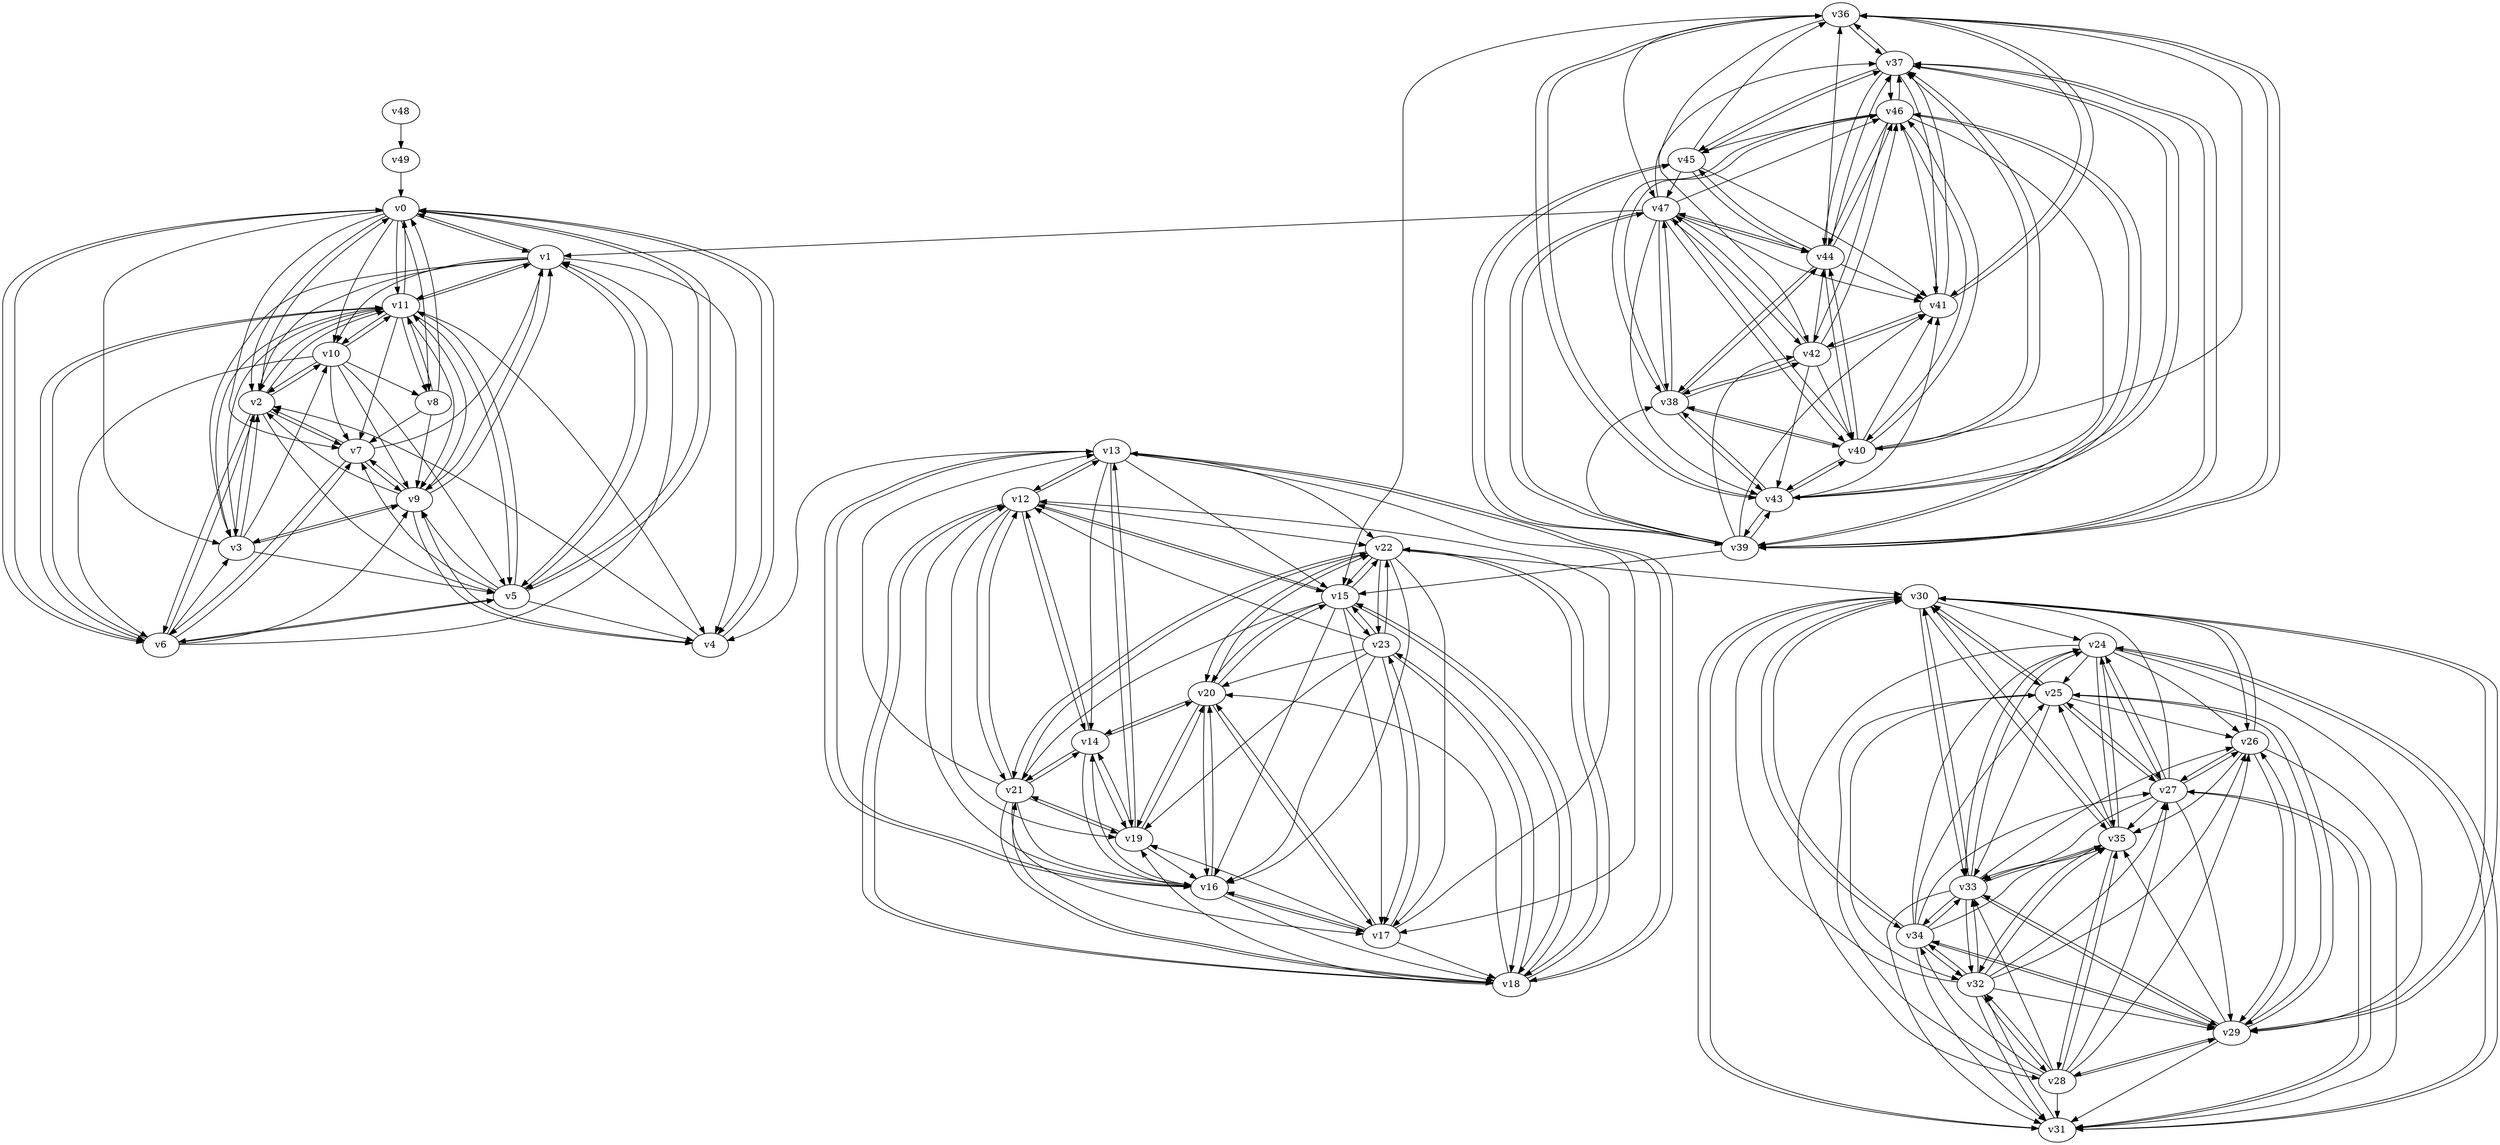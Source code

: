 digraph buchi_test071 {
    v0 [name="v0", player=1, priority=1];
    v1 [name="v1", player=1, priority=1];
    v2 [name="v2", player=1, priority=1];
    v3 [name="v3", player=0, priority=1];
    v4 [name="v4", player=1, priority=0];
    v5 [name="v5", player=1, priority=0];
    v6 [name="v6", player=0, priority=0];
    v7 [name="v7", player=1, priority=0];
    v8 [name="v8", player=1, priority=1];
    v9 [name="v9", player=0, priority=0];
    v10 [name="v10", player=0, priority=1];
    v11 [name="v11", player=0, priority=0];
    v12 [name="v12", player=0, priority=0];
    v13 [name="v13", player=1, priority=0];
    v14 [name="v14", player=0, priority=1];
    v15 [name="v15", player=1, priority=0];
    v16 [name="v16", player=1, priority=1];
    v17 [name="v17", player=1, priority=0];
    v18 [name="v18", player=0, priority=0];
    v19 [name="v19", player=1, priority=0];
    v20 [name="v20", player=0, priority=1];
    v21 [name="v21", player=0, priority=1];
    v22 [name="v22", player=0, priority=1];
    v23 [name="v23", player=0, priority=1];
    v24 [name="v24", player=0, priority=0];
    v25 [name="v25", player=1, priority=0];
    v26 [name="v26", player=1, priority=1];
    v27 [name="v27", player=0, priority=1];
    v28 [name="v28", player=0, priority=0];
    v29 [name="v29", player=1, priority=0];
    v30 [name="v30", player=0, priority=0];
    v31 [name="v31", player=0, priority=0];
    v32 [name="v32", player=0, priority=1];
    v33 [name="v33", player=1, priority=1];
    v34 [name="v34", player=1, priority=1];
    v35 [name="v35", player=0, priority=0];
    v36 [name="v36", player=0, priority=0];
    v37 [name="v37", player=1, priority=1];
    v38 [name="v38", player=0, priority=1];
    v39 [name="v39", player=1, priority=1];
    v40 [name="v40", player=0, priority=1];
    v41 [name="v41", player=1, priority=0];
    v42 [name="v42", player=0, priority=1];
    v43 [name="v43", player=0, priority=1];
    v44 [name="v44", player=1, priority=1];
    v45 [name="v45", player=0, priority=0];
    v46 [name="v46", player=1, priority=0];
    v47 [name="v47", player=0, priority=0];
    v48 [name="v48", player=0, priority=0];
    v49 [name="v49", player=0, priority=0];
    v15 -> v21;
    v26 -> v30;
    v8 -> v0;
    v8 -> v9;
    v0 -> v5;
    v11 -> v5;
    v40 -> v41;
    v33 -> v29;
    v41 -> v42;
    v4 -> v2;
    v44 -> v38;
    v44 -> v47;
    v34 -> v30;
    v49 -> v0;
    v15 -> v16;
    v18 -> v12;
    v18 -> v21;
    v11 -> v0;
    v40 -> v36;
    v48 -> v49;
    v11 -> v9;
    v33 -> v24;
    v41 -> v37;
    v25 -> v29;
    v3 -> v10;
    v22 -> v23;
    v34 -> v25;
    v14 -> v19;
    v36 -> v43;
    v47 -> v43;
    v21 -> v18;
    v29 -> v31;
    v11 -> v4;
    v10 -> v8;
    v44 -> v37;
    v25 -> v33;
    v3 -> v5;
    v43 -> v41;
    v22 -> v18;
    v28 -> v25;
    v7 -> v2;
    v47 -> v38;
    v28 -> v34;
    v36 -> v47;
    v21 -> v13;
    v29 -> v26;
    v21 -> v22;
    v29 -> v35;
    v40 -> v44;
    v43 -> v36;
    v3 -> v9;
    v36 -> v15;
    v17 -> v20;
    v28 -> v29;
    v36 -> v42;
    v47 -> v42;
    v21 -> v17;
    v29 -> v30;
    v10 -> v7;
    v39 -> v43;
    v2 -> v3;
    v32 -> v31;
    v24 -> v27;
    v43 -> v40;
    v9 -> v11;
    v36 -> v37;
    v47 -> v37;
    v28 -> v33;
    v47 -> v46;
    v6 -> v5;
    v21 -> v12;
    v29 -> v25;
    v42 -> v44;
    v39 -> v38;
    v10 -> v2;
    v10 -> v11;
    v39 -> v47;
    v2 -> v7;
    v32 -> v26;
    v13 -> v22;
    v32 -> v35;
    v16 -> v18;
    v24 -> v31;
    v17 -> v19;
    v6 -> v0;
    v6 -> v9;
    v21 -> v16;
    v10 -> v6;
    v39 -> v42;
    v2 -> v11;
    v13 -> v17;
    v32 -> v30;
    v16 -> v13;
    v24 -> v26;
    v43 -> v39;
    v24 -> v35;
    v9 -> v1;
    v38 -> v46;
    v17 -> v23;
    v42 -> v43;
    v20 -> v15;
    v31 -> v24;
    v39 -> v37;
    v23 -> v20;
    v39 -> v46;
    v1 -> v10;
    v13 -> v12;
    v16 -> v17;
    v35 -> v30;
    v5 -> v7;
    v46 -> v45;
    v27 -> v31;
    v42 -> v38;
    v42 -> v47;
    v20 -> v19;
    v12 -> v15;
    v23 -> v15;
    v39 -> v41;
    v1 -> v5;
    v45 -> v39;
    v13 -> v16;
    v16 -> v12;
    v24 -> v25;
    v35 -> v25;
    v37 -> v44;
    v46 -> v40;
    v5 -> v11;
    v19 -> v13;
    v27 -> v26;
    v27 -> v35;
    v30 -> v31;
    v20 -> v14;
    v41 -> v46;
    v12 -> v19;
    v23 -> v19;
    v31 -> v32;
    v1 -> v0;
    v1 -> v9;
    v37 -> v39;
    v15 -> v20;
    v26 -> v29;
    v5 -> v6;
    v46 -> v44;
    v38 -> v40;
    v0 -> v4;
    v27 -> v30;
    v30 -> v26;
    v30 -> v35;
    v12 -> v14;
    v44 -> v46;
    v34 -> v29;
    v1 -> v4;
    v45 -> v47;
    v37 -> v43;
    v46 -> v39;
    v18 -> v20;
    v27 -> v25;
    v0 -> v8;
    v11 -> v8;
    v19 -> v21;
    v41 -> v36;
    v33 -> v32;
    v44 -> v41;
    v23 -> v18;
    v34 -> v24;
    v34 -> v33;
    v7 -> v6;
    v18 -> v15;
    v8 -> v7;
    v0 -> v3;
    v11 -> v3;
    v19 -> v16;
    v30 -> v25;
    v4 -> v0;
    v44 -> v36;
    v25 -> v32;
    v4 -> v9;
    v44 -> v45;
    v22 -> v17;
    v45 -> v37;
    v7 -> v1;
    v15 -> v23;
    v18 -> v19;
    v29 -> v34;
    v8 -> v11;
    v11 -> v7;
    v0 -> v7;
    v40 -> v43;
    v33 -> v31;
    v25 -> v27;
    v44 -> v40;
    v22 -> v21;
    v22 -> v30;
    v36 -> v41;
    v47 -> v41;
    v15 -> v18;
    v18 -> v23;
    v0 -> v2;
    v11 -> v2;
    v40 -> v38;
    v40 -> v47;
    v33 -> v26;
    v33 -> v35;
    v22 -> v16;
    v14 -> v12;
    v14 -> v21;
    v28 -> v32;
    v7 -> v9;
    v29 -> v33;
    v2 -> v6;
    v33 -> v30;
    v25 -> v26;
    v32 -> v34;
    v22 -> v20;
    v14 -> v16;
    v17 -> v18;
    v28 -> v27;
    v47 -> v40;
    v29 -> v28;
    v40 -> v37;
    v10 -> v5;
    v2 -> v10;
    v32 -> v29;
    v3 -> v2;
    v43 -> v38;
    v3 -> v11;
    v28 -> v31;
    v47 -> v44;
    v6 -> v3;
    v21 -> v19;
    v39 -> v36;
    v10 -> v9;
    v39 -> v45;
    v2 -> v5;
    v32 -> v33;
    v24 -> v29;
    v9 -> v4;
    v28 -> v26;
    v36 -> v39;
    v47 -> v39;
    v28 -> v35;
    v6 -> v7;
    v21 -> v14;
    v42 -> v46;
    v31 -> v27;
    v2 -> v0;
    v13 -> v15;
    v32 -> v28;
    v35 -> v24;
    v43 -> v37;
    v16 -> v20;
    v24 -> v33;
    v35 -> v33;
    v5 -> v1;
    v17 -> v12;
    v38 -> v44;
    v6 -> v2;
    v6 -> v11;
    v42 -> v41;
    v20 -> v22;
    v12 -> v18;
    v13 -> v19;
    v24 -> v28;
    v35 -> v28;
    v46 -> v43;
    v9 -> v3;
    v17 -> v16;
    v27 -> v29;
    v30 -> v34;
    v20 -> v17;
    v12 -> v13;
    v12 -> v22;
    v23 -> v22;
    v1 -> v3;
    v13 -> v14;
    v32 -> v27;
    v35 -> v32;
    v5 -> v0;
    v46 -> v38;
    v5 -> v9;
    v9 -> v7;
    v38 -> v43;
    v27 -> v24;
    v6 -> v1;
    v19 -> v20;
    v27 -> v33;
    v30 -> v29;
    v42 -> v40;
    v23 -> v17;
    v31 -> v30;
    v34 -> v32;
    v45 -> v41;
    v13 -> v18;
    v16 -> v14;
    v37 -> v46;
    v47 -> v1;
    v26 -> v27;
    v5 -> v4;
    v46 -> v42;
    v9 -> v2;
    v38 -> v47;
    v0 -> v11;
    v30 -> v24;
    v30 -> v33;
    v20 -> v16;
    v23 -> v12;
    v12 -> v21;
    v34 -> v27;
    v1 -> v2;
    v13 -> v4;
    v45 -> v36;
    v1 -> v11;
    v37 -> v41;
    v15 -> v22;
    v46 -> v37;
    v26 -> v31;
    v38 -> v42;
    v0 -> v6;
    v11 -> v6;
    v39 -> v15;
    v23 -> v16;
    v34 -> v31;
    v37 -> v36;
    v37 -> v45;
    v15 -> v17;
    v18 -> v13;
    v18 -> v22;
    v26 -> v35;
    v11 -> v1;
    v0 -> v1;
    v19 -> v14;
    v0 -> v10;
    v11 -> v10;
    v40 -> v46;
    v33 -> v34;
    v25 -> v30;
    v22 -> v15;
    v14 -> v20;
    v34 -> v35;
    v45 -> v44;
    v37 -> v40;
    v15 -> v12;
}
